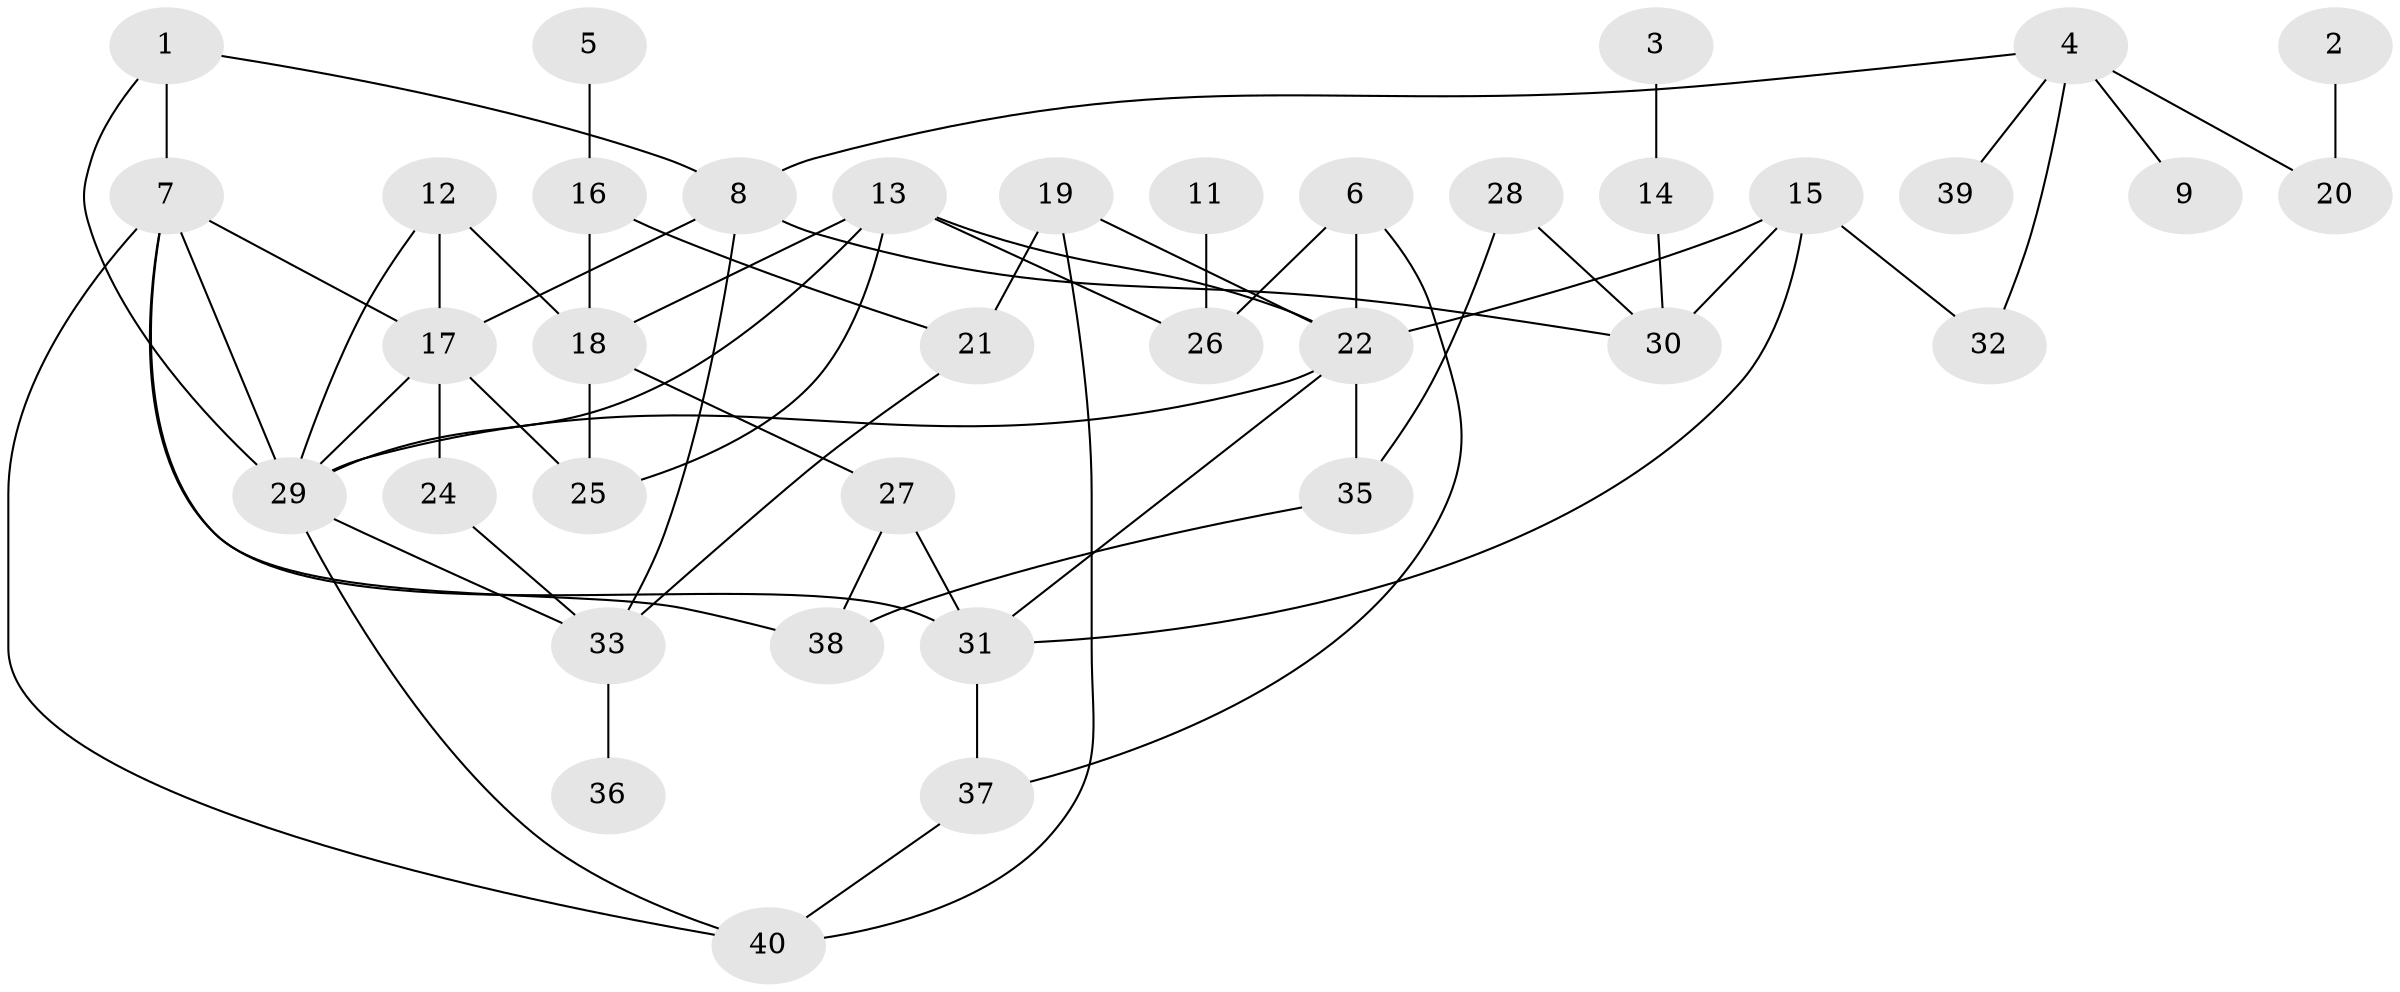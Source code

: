 // original degree distribution, {2: 0.26785714285714285, 3: 0.26785714285714285, 1: 0.16071428571428573, 5: 0.07142857142857142, 4: 0.14285714285714285, 0: 0.03571428571428571, 6: 0.05357142857142857}
// Generated by graph-tools (version 1.1) at 2025/35/03/04/25 23:35:47]
// undirected, 37 vertices, 61 edges
graph export_dot {
  node [color=gray90,style=filled];
  1;
  2;
  3;
  4;
  5;
  6;
  7;
  8;
  9;
  11;
  12;
  13;
  14;
  15;
  16;
  17;
  18;
  19;
  20;
  21;
  22;
  24;
  25;
  26;
  27;
  28;
  29;
  30;
  31;
  32;
  33;
  35;
  36;
  37;
  38;
  39;
  40;
  1 -- 7 [weight=1.0];
  1 -- 8 [weight=1.0];
  1 -- 29 [weight=1.0];
  2 -- 20 [weight=1.0];
  3 -- 14 [weight=1.0];
  4 -- 8 [weight=1.0];
  4 -- 9 [weight=1.0];
  4 -- 20 [weight=1.0];
  4 -- 32 [weight=1.0];
  4 -- 39 [weight=1.0];
  5 -- 16 [weight=1.0];
  6 -- 22 [weight=1.0];
  6 -- 26 [weight=1.0];
  6 -- 37 [weight=1.0];
  7 -- 17 [weight=1.0];
  7 -- 29 [weight=1.0];
  7 -- 31 [weight=1.0];
  7 -- 38 [weight=1.0];
  7 -- 40 [weight=1.0];
  8 -- 17 [weight=1.0];
  8 -- 30 [weight=1.0];
  8 -- 33 [weight=1.0];
  11 -- 26 [weight=1.0];
  12 -- 17 [weight=1.0];
  12 -- 18 [weight=1.0];
  12 -- 29 [weight=1.0];
  13 -- 18 [weight=1.0];
  13 -- 22 [weight=1.0];
  13 -- 25 [weight=1.0];
  13 -- 26 [weight=1.0];
  13 -- 29 [weight=1.0];
  14 -- 30 [weight=1.0];
  15 -- 22 [weight=1.0];
  15 -- 30 [weight=1.0];
  15 -- 31 [weight=1.0];
  15 -- 32 [weight=1.0];
  16 -- 18 [weight=1.0];
  16 -- 21 [weight=1.0];
  17 -- 24 [weight=1.0];
  17 -- 25 [weight=1.0];
  17 -- 29 [weight=1.0];
  18 -- 25 [weight=1.0];
  18 -- 27 [weight=1.0];
  19 -- 21 [weight=1.0];
  19 -- 22 [weight=1.0];
  19 -- 40 [weight=1.0];
  21 -- 33 [weight=1.0];
  22 -- 29 [weight=1.0];
  22 -- 31 [weight=1.0];
  22 -- 35 [weight=1.0];
  24 -- 33 [weight=1.0];
  27 -- 31 [weight=1.0];
  27 -- 38 [weight=1.0];
  28 -- 30 [weight=1.0];
  28 -- 35 [weight=1.0];
  29 -- 33 [weight=1.0];
  29 -- 40 [weight=1.0];
  31 -- 37 [weight=1.0];
  33 -- 36 [weight=1.0];
  35 -- 38 [weight=1.0];
  37 -- 40 [weight=1.0];
}
